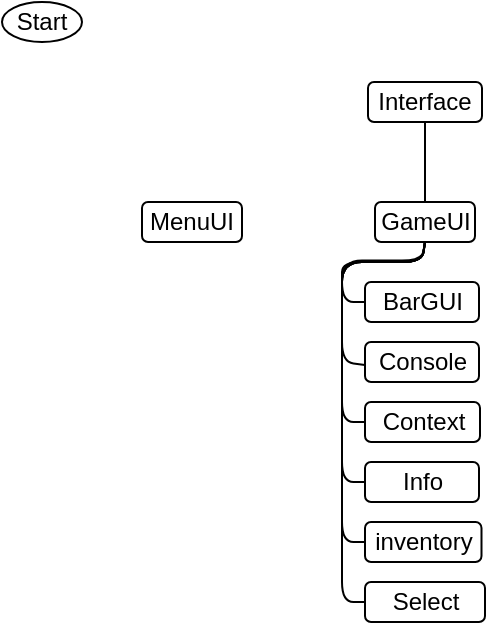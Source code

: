 <mxfile>
    <diagram id="iCZ0kzWzgeeD0Zi7YMyX" name="Страница 1">
        <mxGraphModel dx="639" dy="2475" grid="1" gridSize="10" guides="1" tooltips="1" connect="1" arrows="1" fold="1" page="1" pageScale="1" pageWidth="2000" pageHeight="2000" math="0" shadow="0">
            <root>
                <mxCell id="0"/>
                <mxCell id="1" parent="0"/>
                <mxCell id="2" value="Start" style="ellipse;whiteSpace=wrap;html=1;" vertex="1" parent="1">
                    <mxGeometry x="80" y="-650" width="40" height="20" as="geometry"/>
                </mxCell>
                <mxCell id="3" value="Interface" style="rounded=1;whiteSpace=wrap;html=1;" vertex="1" parent="1">
                    <mxGeometry x="263" y="-610" width="57" height="20" as="geometry"/>
                </mxCell>
                <mxCell id="4" value="MenuUI" style="rounded=1;whiteSpace=wrap;html=1;" vertex="1" parent="1">
                    <mxGeometry x="150" y="-550" width="50" height="20" as="geometry"/>
                </mxCell>
                <mxCell id="5" value="GameUI" style="rounded=1;whiteSpace=wrap;html=1;" vertex="1" parent="1">
                    <mxGeometry x="266.5" y="-550" width="50" height="20" as="geometry"/>
                </mxCell>
                <mxCell id="6" value="BarGUI" style="rounded=1;whiteSpace=wrap;html=1;" vertex="1" parent="1">
                    <mxGeometry x="261.5" y="-510" width="57" height="20" as="geometry"/>
                </mxCell>
                <mxCell id="7" value="Console" style="rounded=1;whiteSpace=wrap;html=1;" vertex="1" parent="1">
                    <mxGeometry x="261.5" y="-480" width="57" height="20" as="geometry"/>
                </mxCell>
                <mxCell id="8" value="Context" style="rounded=1;whiteSpace=wrap;html=1;" vertex="1" parent="1">
                    <mxGeometry x="261.5" y="-450" width="57.5" height="20" as="geometry"/>
                </mxCell>
                <mxCell id="9" value="Info" style="rounded=1;whiteSpace=wrap;html=1;" vertex="1" parent="1">
                    <mxGeometry x="261.5" y="-420" width="57" height="20" as="geometry"/>
                </mxCell>
                <mxCell id="10" value="inventory" style="rounded=1;whiteSpace=wrap;html=1;" vertex="1" parent="1">
                    <mxGeometry x="261.5" y="-390" width="58.25" height="20" as="geometry"/>
                </mxCell>
                <mxCell id="11" value="Select" style="rounded=1;whiteSpace=wrap;html=1;" vertex="1" parent="1">
                    <mxGeometry x="261.5" y="-360" width="60" height="20" as="geometry"/>
                </mxCell>
                <mxCell id="12" value="" style="endArrow=none;html=1;entryX=0.5;entryY=1;entryDx=0;entryDy=0;exitX=0;exitY=0.5;exitDx=0;exitDy=0;" edge="1" parent="1" source="6" target="5">
                    <mxGeometry width="50" height="50" relative="1" as="geometry">
                        <mxPoint x="210" y="-470" as="sourcePoint"/>
                        <mxPoint x="260" y="-520" as="targetPoint"/>
                        <Array as="points">
                            <mxPoint x="250" y="-500"/>
                            <mxPoint x="250" y="-520"/>
                            <mxPoint x="290" y="-520"/>
                        </Array>
                    </mxGeometry>
                </mxCell>
                <mxCell id="13" value="" style="endArrow=none;html=1;entryX=0.5;entryY=1;entryDx=0;entryDy=0;exitX=-0.001;exitY=0.574;exitDx=0;exitDy=0;exitPerimeter=0;" edge="1" parent="1" source="7" target="5">
                    <mxGeometry width="50" height="50" relative="1" as="geometry">
                        <mxPoint x="250" y="-460" as="sourcePoint"/>
                        <mxPoint x="300" y="-510" as="targetPoint"/>
                        <Array as="points">
                            <mxPoint x="250" y="-470"/>
                            <mxPoint x="250" y="-520"/>
                            <mxPoint x="290" y="-520"/>
                        </Array>
                    </mxGeometry>
                </mxCell>
                <mxCell id="14" value="" style="endArrow=none;html=1;exitX=0;exitY=0.5;exitDx=0;exitDy=0;entryX=0.5;entryY=1;entryDx=0;entryDy=0;" edge="1" parent="1" source="8" target="5">
                    <mxGeometry width="50" height="50" relative="1" as="geometry">
                        <mxPoint x="261.443" y="-469.26" as="sourcePoint"/>
                        <mxPoint x="290" y="-531" as="targetPoint"/>
                        <Array as="points">
                            <mxPoint x="250" y="-440"/>
                            <mxPoint x="250" y="-520.74"/>
                            <mxPoint x="290" y="-520.74"/>
                        </Array>
                    </mxGeometry>
                </mxCell>
                <mxCell id="15" value="" style="endArrow=none;html=1;entryX=0.5;entryY=1;entryDx=0;entryDy=0;exitX=0;exitY=0.5;exitDx=0;exitDy=0;" edge="1" parent="1" source="9" target="5">
                    <mxGeometry width="50" height="50" relative="1" as="geometry">
                        <mxPoint x="190" y="-430" as="sourcePoint"/>
                        <mxPoint x="240" y="-520" as="targetPoint"/>
                        <Array as="points">
                            <mxPoint x="250" y="-410"/>
                            <mxPoint x="250" y="-520"/>
                            <mxPoint x="290" y="-520"/>
                        </Array>
                    </mxGeometry>
                </mxCell>
                <mxCell id="16" value="" style="endArrow=none;html=1;entryX=0.5;entryY=1;entryDx=0;entryDy=0;exitX=0;exitY=0.5;exitDx=0;exitDy=0;" edge="1" parent="1" source="10" target="5">
                    <mxGeometry width="50" height="50" relative="1" as="geometry">
                        <mxPoint x="180" y="-400" as="sourcePoint"/>
                        <mxPoint x="230" y="-450" as="targetPoint"/>
                        <Array as="points">
                            <mxPoint x="250" y="-380"/>
                            <mxPoint x="250" y="-520"/>
                            <mxPoint x="290" y="-520"/>
                        </Array>
                    </mxGeometry>
                </mxCell>
                <mxCell id="17" value="" style="endArrow=none;html=1;entryX=0.5;entryY=1;entryDx=0;entryDy=0;exitX=0;exitY=0.5;exitDx=0;exitDy=0;" edge="1" parent="1" source="11" target="5">
                    <mxGeometry width="50" height="50" relative="1" as="geometry">
                        <mxPoint x="120" y="-355" as="sourcePoint"/>
                        <mxPoint x="170" y="-405" as="targetPoint"/>
                        <Array as="points">
                            <mxPoint x="250" y="-350"/>
                            <mxPoint x="250" y="-520"/>
                            <mxPoint x="290" y="-520"/>
                        </Array>
                    </mxGeometry>
                </mxCell>
                <mxCell id="18" value="" style="endArrow=none;html=1;exitX=0.5;exitY=0;exitDx=0;exitDy=0;entryX=0.5;entryY=1;entryDx=0;entryDy=0;" edge="1" parent="1" source="5" target="3">
                    <mxGeometry width="50" height="50" relative="1" as="geometry">
                        <mxPoint x="380" y="-530" as="sourcePoint"/>
                        <mxPoint x="430" y="-580" as="targetPoint"/>
                    </mxGeometry>
                </mxCell>
            </root>
        </mxGraphModel>
    </diagram>
</mxfile>